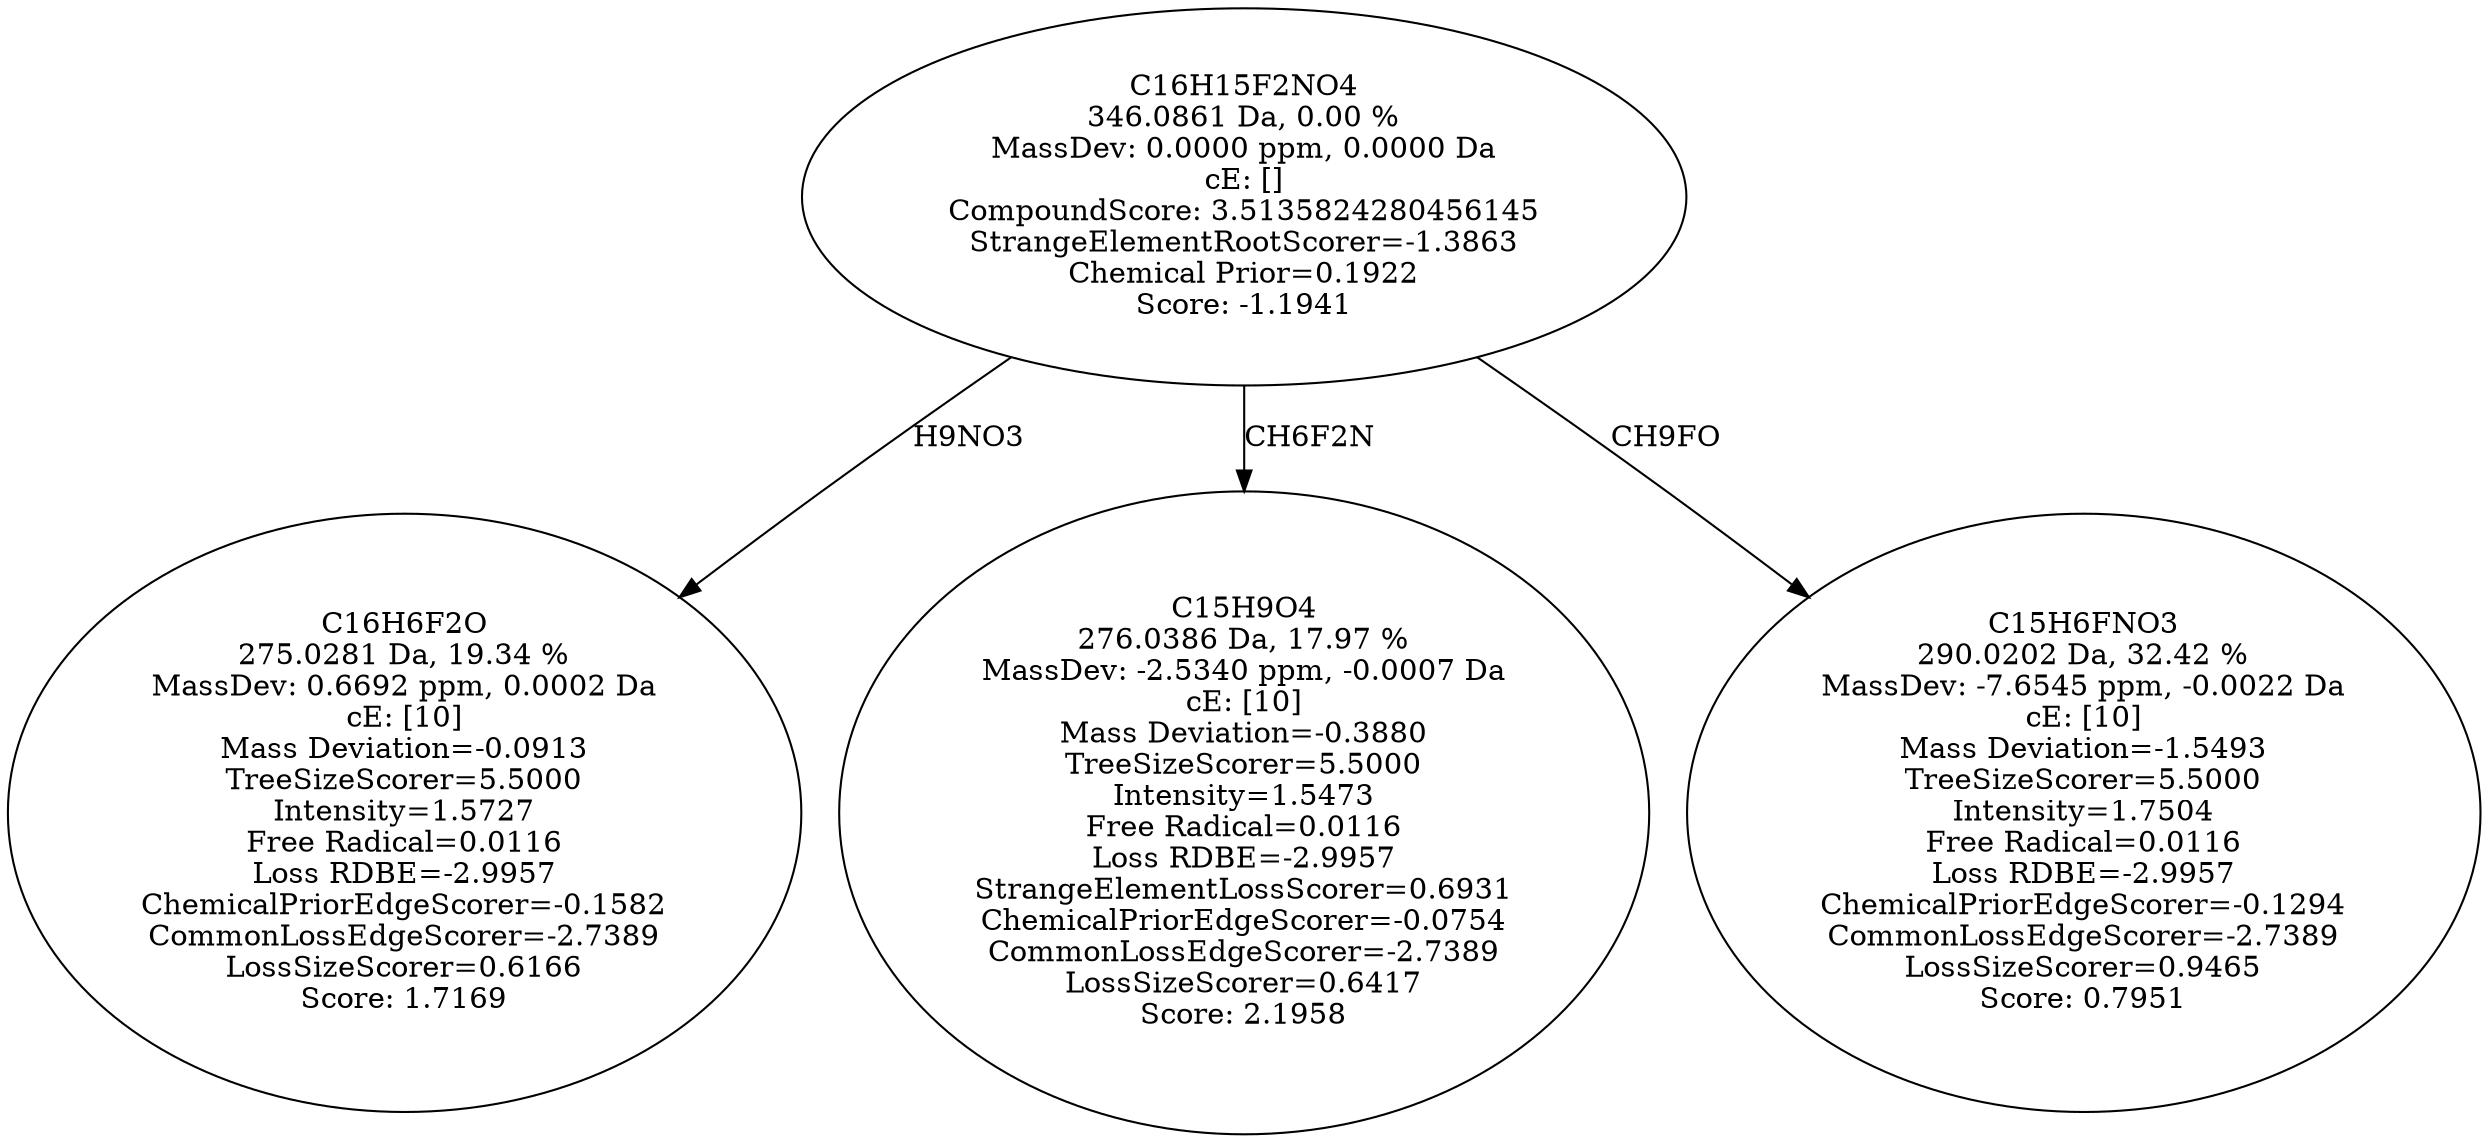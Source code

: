 strict digraph {
v1 [label="C16H6F2O\n275.0281 Da, 19.34 %\nMassDev: 0.6692 ppm, 0.0002 Da\ncE: [10]\nMass Deviation=-0.0913\nTreeSizeScorer=5.5000\nIntensity=1.5727\nFree Radical=0.0116\nLoss RDBE=-2.9957\nChemicalPriorEdgeScorer=-0.1582\nCommonLossEdgeScorer=-2.7389\nLossSizeScorer=0.6166\nScore: 1.7169"];
v2 [label="C15H9O4\n276.0386 Da, 17.97 %\nMassDev: -2.5340 ppm, -0.0007 Da\ncE: [10]\nMass Deviation=-0.3880\nTreeSizeScorer=5.5000\nIntensity=1.5473\nFree Radical=0.0116\nLoss RDBE=-2.9957\nStrangeElementLossScorer=0.6931\nChemicalPriorEdgeScorer=-0.0754\nCommonLossEdgeScorer=-2.7389\nLossSizeScorer=0.6417\nScore: 2.1958"];
v3 [label="C15H6FNO3\n290.0202 Da, 32.42 %\nMassDev: -7.6545 ppm, -0.0022 Da\ncE: [10]\nMass Deviation=-1.5493\nTreeSizeScorer=5.5000\nIntensity=1.7504\nFree Radical=0.0116\nLoss RDBE=-2.9957\nChemicalPriorEdgeScorer=-0.1294\nCommonLossEdgeScorer=-2.7389\nLossSizeScorer=0.9465\nScore: 0.7951"];
v4 [label="C16H15F2NO4\n346.0861 Da, 0.00 %\nMassDev: 0.0000 ppm, 0.0000 Da\ncE: []\nCompoundScore: 3.5135824280456145\nStrangeElementRootScorer=-1.3863\nChemical Prior=0.1922\nScore: -1.1941"];
v4 -> v1 [label="H9NO3"];
v4 -> v2 [label="CH6F2N"];
v4 -> v3 [label="CH9FO"];
}